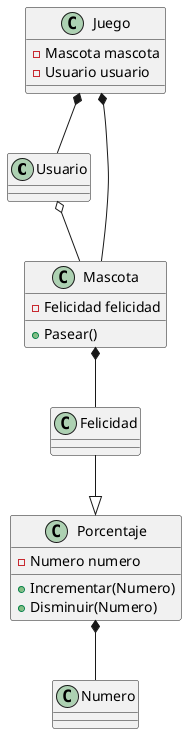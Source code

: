 @startuml Diagrama

class Usuario
class Mascota{
    -Felicidad felicidad
    +Pasear()
}

class Juego{
    -Mascota mascota
    -Usuario usuario
}
class Felicidad
class Porcentaje{
    - Numero numero
    + Incrementar(Numero)
    + Disminuir(Numero)
}

Usuario o-- Mascota
Mascota *-- Felicidad
Juego *-- Usuario
Juego *-- Mascota
Felicidad --|> Porcentaje
Porcentaje *-- Numero

@enduml